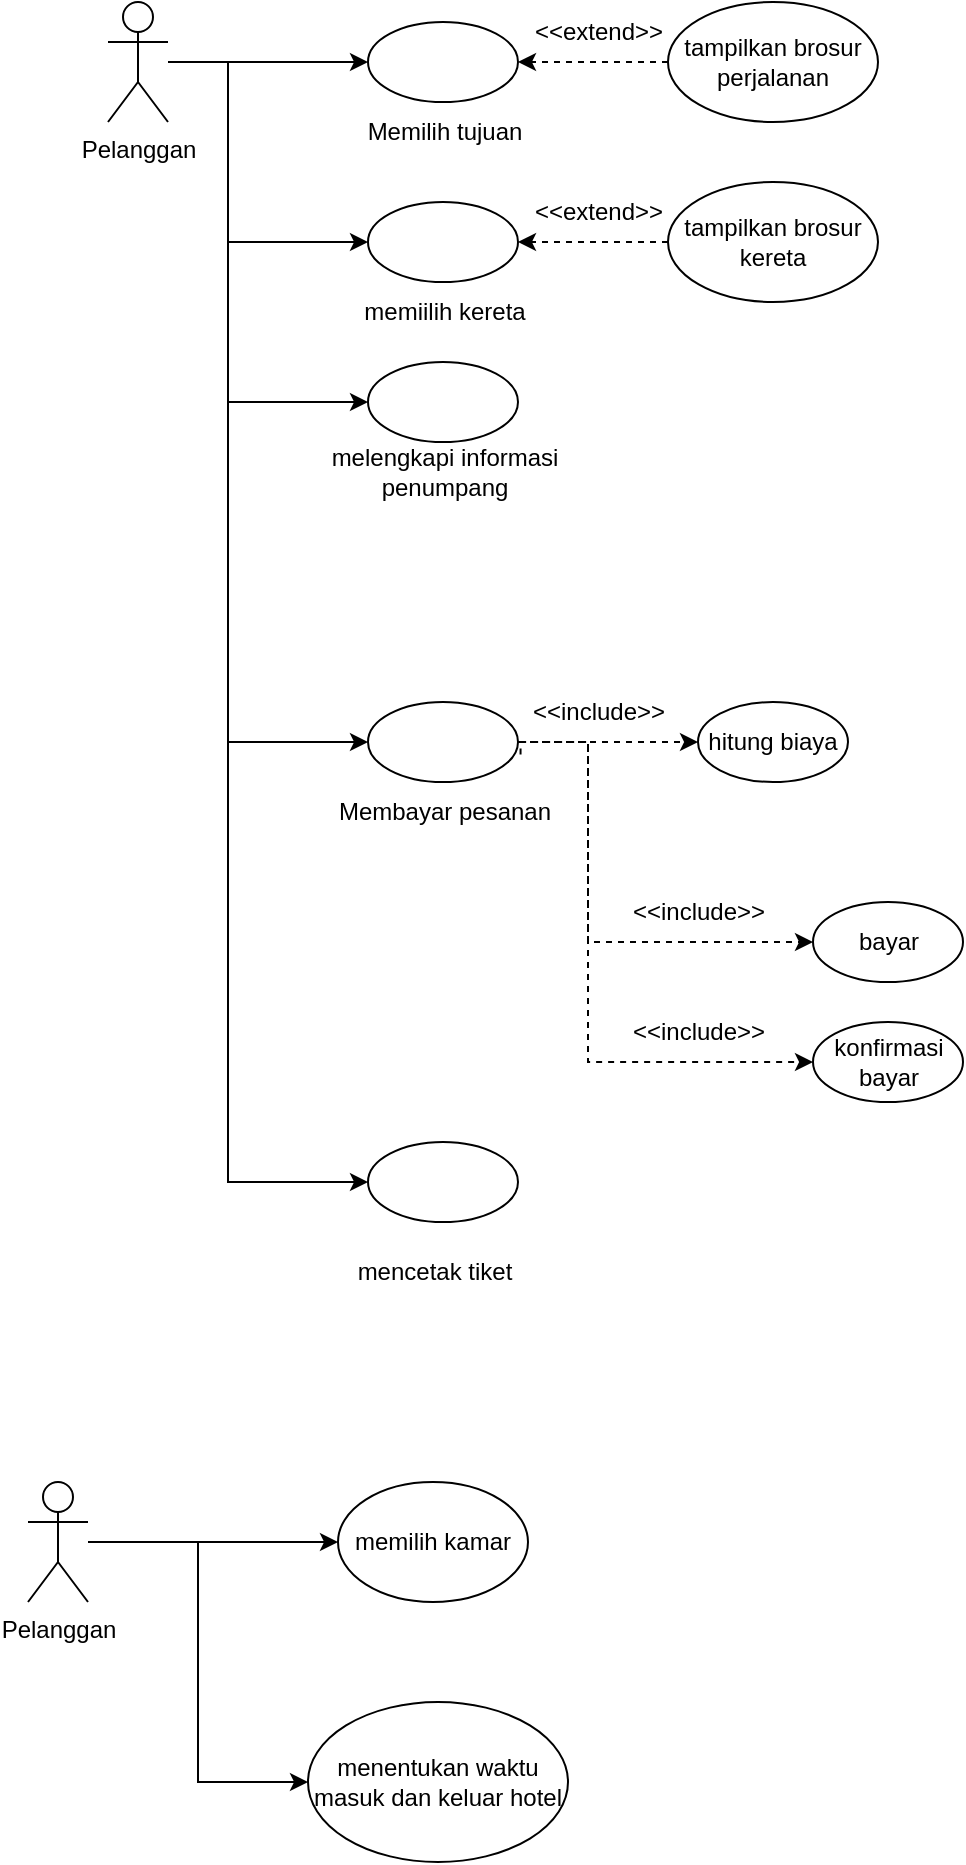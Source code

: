 <mxfile version="20.8.16" type="device"><diagram name="Page-1" id="2lRKSkKBEEt-QTh4MV87"><mxGraphModel dx="978" dy="582" grid="1" gridSize="10" guides="1" tooltips="1" connect="1" arrows="1" fold="1" page="1" pageScale="1" pageWidth="850" pageHeight="1100" math="0" shadow="0"><root><mxCell id="0"/><mxCell id="1" parent="0"/><mxCell id="H2kAUSLCkZhXaszbxPIh-3" value="" style="edgeStyle=orthogonalEdgeStyle;rounded=0;orthogonalLoop=1;jettySize=auto;html=1;" edge="1" parent="1" source="H2kAUSLCkZhXaszbxPIh-1" target="H2kAUSLCkZhXaszbxPIh-2"><mxGeometry relative="1" as="geometry"/></mxCell><mxCell id="H2kAUSLCkZhXaszbxPIh-10" style="edgeStyle=orthogonalEdgeStyle;rounded=0;orthogonalLoop=1;jettySize=auto;html=1;entryX=0;entryY=0.5;entryDx=0;entryDy=0;" edge="1" parent="1" source="H2kAUSLCkZhXaszbxPIh-1" target="H2kAUSLCkZhXaszbxPIh-5"><mxGeometry relative="1" as="geometry"><Array as="points"><mxPoint x="250" y="240"/><mxPoint x="250" y="330"/></Array></mxGeometry></mxCell><mxCell id="H2kAUSLCkZhXaszbxPIh-16" style="edgeStyle=orthogonalEdgeStyle;rounded=0;orthogonalLoop=1;jettySize=auto;html=1;entryX=0;entryY=0.5;entryDx=0;entryDy=0;" edge="1" parent="1" source="H2kAUSLCkZhXaszbxPIh-1" target="H2kAUSLCkZhXaszbxPIh-14"><mxGeometry relative="1" as="geometry"><Array as="points"><mxPoint x="250" y="240"/><mxPoint x="250" y="580"/></Array></mxGeometry></mxCell><mxCell id="H2kAUSLCkZhXaszbxPIh-1" value="Pelanggan" style="shape=umlActor;verticalLabelPosition=bottom;verticalAlign=top;html=1;outlineConnect=0;" vertex="1" parent="1"><mxGeometry x="190" y="210" width="30" height="60" as="geometry"/></mxCell><mxCell id="H2kAUSLCkZhXaszbxPIh-2" value="" style="ellipse;whiteSpace=wrap;html=1;" vertex="1" parent="1"><mxGeometry x="320" y="220" width="75" height="40" as="geometry"/></mxCell><mxCell id="H2kAUSLCkZhXaszbxPIh-4" value="Memilih tujuan" style="text;html=1;align=center;verticalAlign=middle;resizable=0;points=[];autosize=1;strokeColor=none;fillColor=none;" vertex="1" parent="1"><mxGeometry x="307.5" y="260" width="100" height="30" as="geometry"/></mxCell><mxCell id="H2kAUSLCkZhXaszbxPIh-5" value="" style="ellipse;whiteSpace=wrap;html=1;" vertex="1" parent="1"><mxGeometry x="320" y="310" width="75" height="40" as="geometry"/></mxCell><mxCell id="H2kAUSLCkZhXaszbxPIh-6" value="memiilih kereta" style="text;html=1;align=center;verticalAlign=middle;resizable=0;points=[];autosize=1;strokeColor=none;fillColor=none;" vertex="1" parent="1"><mxGeometry x="307.5" y="350" width="100" height="30" as="geometry"/></mxCell><mxCell id="H2kAUSLCkZhXaszbxPIh-7" value="tampilkan brosur perjalanan" style="ellipse;whiteSpace=wrap;html=1;" vertex="1" parent="1"><mxGeometry x="470" y="210" width="105" height="60" as="geometry"/></mxCell><mxCell id="H2kAUSLCkZhXaszbxPIh-8" value="" style="endArrow=classic;html=1;rounded=0;dashed=1;exitX=0;exitY=0.5;exitDx=0;exitDy=0;entryX=1;entryY=0.5;entryDx=0;entryDy=0;" edge="1" parent="1" source="H2kAUSLCkZhXaszbxPIh-7" target="H2kAUSLCkZhXaszbxPIh-2"><mxGeometry width="50" height="50" relative="1" as="geometry"><mxPoint x="400" y="190" as="sourcePoint"/><mxPoint x="390" y="190" as="targetPoint"/></mxGeometry></mxCell><mxCell id="H2kAUSLCkZhXaszbxPIh-9" value="&amp;lt;&amp;lt;extend&amp;gt;&amp;gt;" style="text;html=1;align=center;verticalAlign=middle;resizable=0;points=[];autosize=1;strokeColor=none;fillColor=none;" vertex="1" parent="1"><mxGeometry x="390" y="210" width="90" height="30" as="geometry"/></mxCell><mxCell id="H2kAUSLCkZhXaszbxPIh-11" value="tampilkan brosur kereta" style="ellipse;whiteSpace=wrap;html=1;" vertex="1" parent="1"><mxGeometry x="470" y="300" width="105" height="60" as="geometry"/></mxCell><mxCell id="H2kAUSLCkZhXaszbxPIh-12" value="" style="endArrow=classic;html=1;rounded=0;dashed=1;exitX=0;exitY=0.5;exitDx=0;exitDy=0;entryX=1;entryY=0.5;entryDx=0;entryDy=0;" edge="1" parent="1" source="H2kAUSLCkZhXaszbxPIh-11" target="H2kAUSLCkZhXaszbxPIh-5"><mxGeometry width="50" height="50" relative="1" as="geometry"><mxPoint x="430" y="290" as="sourcePoint"/><mxPoint x="425" y="340" as="targetPoint"/></mxGeometry></mxCell><mxCell id="H2kAUSLCkZhXaszbxPIh-13" value="&amp;lt;&amp;lt;extend&amp;gt;&amp;gt;" style="text;html=1;align=center;verticalAlign=middle;resizable=0;points=[];autosize=1;strokeColor=none;fillColor=none;" vertex="1" parent="1"><mxGeometry x="390" y="300" width="90" height="30" as="geometry"/></mxCell><mxCell id="H2kAUSLCkZhXaszbxPIh-19" value="" style="edgeStyle=orthogonalEdgeStyle;rounded=0;orthogonalLoop=1;jettySize=auto;html=1;entryX=0;entryY=0.5;entryDx=0;entryDy=0;dashed=1;" edge="1" parent="1" source="H2kAUSLCkZhXaszbxPIh-14" target="H2kAUSLCkZhXaszbxPIh-17"><mxGeometry relative="1" as="geometry"/></mxCell><mxCell id="H2kAUSLCkZhXaszbxPIh-14" value="" style="ellipse;whiteSpace=wrap;html=1;" vertex="1" parent="1"><mxGeometry x="320" y="560" width="75" height="40" as="geometry"/></mxCell><mxCell id="H2kAUSLCkZhXaszbxPIh-15" value="Membayar pesanan" style="text;html=1;align=center;verticalAlign=middle;resizable=0;points=[];autosize=1;strokeColor=none;fillColor=none;" vertex="1" parent="1"><mxGeometry x="292.5" y="600" width="130" height="30" as="geometry"/></mxCell><mxCell id="H2kAUSLCkZhXaszbxPIh-17" value="hitung biaya" style="ellipse;whiteSpace=wrap;html=1;" vertex="1" parent="1"><mxGeometry x="485" y="560" width="75" height="40" as="geometry"/></mxCell><mxCell id="H2kAUSLCkZhXaszbxPIh-20" value="&amp;lt;&amp;lt;include&amp;gt;&amp;gt;" style="text;html=1;align=center;verticalAlign=middle;resizable=0;points=[];autosize=1;strokeColor=none;fillColor=none;" vertex="1" parent="1"><mxGeometry x="390" y="550" width="90" height="30" as="geometry"/></mxCell><mxCell id="H2kAUSLCkZhXaszbxPIh-21" value="" style="edgeStyle=orthogonalEdgeStyle;rounded=0;orthogonalLoop=1;jettySize=auto;html=1;entryX=0;entryY=0.5;entryDx=0;entryDy=0;dashed=1;exitX=1;exitY=0.5;exitDx=0;exitDy=0;" edge="1" parent="1" target="H2kAUSLCkZhXaszbxPIh-22" source="H2kAUSLCkZhXaszbxPIh-14"><mxGeometry relative="1" as="geometry"><mxPoint x="395" y="680" as="sourcePoint"/><Array as="points"><mxPoint x="430" y="580"/><mxPoint x="430" y="680"/></Array></mxGeometry></mxCell><mxCell id="H2kAUSLCkZhXaszbxPIh-22" value="bayar" style="ellipse;whiteSpace=wrap;html=1;" vertex="1" parent="1"><mxGeometry x="542.5" y="660" width="75" height="40" as="geometry"/></mxCell><mxCell id="H2kAUSLCkZhXaszbxPIh-24" value="&amp;lt;&amp;lt;include&amp;gt;&amp;gt;" style="text;html=1;align=center;verticalAlign=middle;resizable=0;points=[];autosize=1;strokeColor=none;fillColor=none;" vertex="1" parent="1"><mxGeometry x="440" y="650" width="90" height="30" as="geometry"/></mxCell><mxCell id="H2kAUSLCkZhXaszbxPIh-25" value="" style="edgeStyle=orthogonalEdgeStyle;rounded=0;orthogonalLoop=1;jettySize=auto;html=1;entryX=0;entryY=0.5;entryDx=0;entryDy=0;dashed=1;exitX=1.017;exitY=0.656;exitDx=0;exitDy=0;exitPerimeter=0;" edge="1" parent="1" target="H2kAUSLCkZhXaszbxPIh-26" source="H2kAUSLCkZhXaszbxPIh-14"><mxGeometry relative="1" as="geometry"><mxPoint x="395" y="640" as="sourcePoint"/><Array as="points"><mxPoint x="396" y="580"/><mxPoint x="430" y="580"/><mxPoint x="430" y="740"/></Array></mxGeometry></mxCell><mxCell id="H2kAUSLCkZhXaszbxPIh-26" value="konfirmasi bayar" style="ellipse;whiteSpace=wrap;html=1;" vertex="1" parent="1"><mxGeometry x="542.5" y="720" width="75" height="40" as="geometry"/></mxCell><mxCell id="H2kAUSLCkZhXaszbxPIh-27" value="&amp;lt;&amp;lt;include&amp;gt;&amp;gt;" style="text;html=1;align=center;verticalAlign=middle;resizable=0;points=[];autosize=1;strokeColor=none;fillColor=none;" vertex="1" parent="1"><mxGeometry x="440" y="710" width="90" height="30" as="geometry"/></mxCell><mxCell id="H2kAUSLCkZhXaszbxPIh-30" value="" style="edgeStyle=orthogonalEdgeStyle;rounded=0;orthogonalLoop=1;jettySize=auto;html=1;entryX=0;entryY=0.5;entryDx=0;entryDy=0;" edge="1" parent="1" target="H2kAUSLCkZhXaszbxPIh-31"><mxGeometry relative="1" as="geometry"><mxPoint x="220" y="240" as="sourcePoint"/><Array as="points"><mxPoint x="250" y="240"/><mxPoint x="250" y="800"/></Array></mxGeometry></mxCell><mxCell id="H2kAUSLCkZhXaszbxPIh-31" value="" style="ellipse;whiteSpace=wrap;html=1;" vertex="1" parent="1"><mxGeometry x="320" y="780" width="75" height="40" as="geometry"/></mxCell><mxCell id="H2kAUSLCkZhXaszbxPIh-33" style="edgeStyle=orthogonalEdgeStyle;rounded=0;orthogonalLoop=1;jettySize=auto;html=1;entryX=0;entryY=0.5;entryDx=0;entryDy=0;" edge="1" parent="1" target="H2kAUSLCkZhXaszbxPIh-34"><mxGeometry relative="1" as="geometry"><mxPoint x="220" y="240" as="sourcePoint"/><Array as="points"><mxPoint x="250" y="240"/><mxPoint x="250" y="410"/></Array></mxGeometry></mxCell><mxCell id="H2kAUSLCkZhXaszbxPIh-34" value="" style="ellipse;whiteSpace=wrap;html=1;" vertex="1" parent="1"><mxGeometry x="320" y="390" width="75" height="40" as="geometry"/></mxCell><mxCell id="H2kAUSLCkZhXaszbxPIh-35" value="melengkapi informasi&lt;br&gt;penumpang" style="text;html=1;align=center;verticalAlign=middle;resizable=0;points=[];autosize=1;strokeColor=none;fillColor=none;" vertex="1" parent="1"><mxGeometry x="287.5" y="425" width="140" height="40" as="geometry"/></mxCell><mxCell id="H2kAUSLCkZhXaszbxPIh-36" value="mencetak tiket" style="text;html=1;align=center;verticalAlign=middle;resizable=0;points=[];autosize=1;strokeColor=none;fillColor=none;" vertex="1" parent="1"><mxGeometry x="302.5" y="830" width="100" height="30" as="geometry"/></mxCell><mxCell id="H2kAUSLCkZhXaszbxPIh-39" value="" style="edgeStyle=orthogonalEdgeStyle;rounded=0;orthogonalLoop=1;jettySize=auto;html=1;entryX=0;entryY=0.5;entryDx=0;entryDy=0;" edge="1" parent="1" source="H2kAUSLCkZhXaszbxPIh-37" target="H2kAUSLCkZhXaszbxPIh-40"><mxGeometry relative="1" as="geometry"><mxPoint x="235" y="980" as="targetPoint"/></mxGeometry></mxCell><mxCell id="H2kAUSLCkZhXaszbxPIh-43" style="edgeStyle=orthogonalEdgeStyle;rounded=0;orthogonalLoop=1;jettySize=auto;html=1;entryX=0;entryY=0.5;entryDx=0;entryDy=0;" edge="1" parent="1" source="H2kAUSLCkZhXaszbxPIh-37" target="H2kAUSLCkZhXaszbxPIh-42"><mxGeometry relative="1" as="geometry"/></mxCell><mxCell id="H2kAUSLCkZhXaszbxPIh-37" value="Pelanggan" style="shape=umlActor;verticalLabelPosition=bottom;verticalAlign=top;html=1;outlineConnect=0;" vertex="1" parent="1"><mxGeometry x="150" y="950" width="30" height="60" as="geometry"/></mxCell><mxCell id="H2kAUSLCkZhXaszbxPIh-40" value="memilih kamar" style="ellipse;whiteSpace=wrap;html=1;" vertex="1" parent="1"><mxGeometry x="305" y="950" width="95" height="60" as="geometry"/></mxCell><mxCell id="H2kAUSLCkZhXaszbxPIh-42" value="menentukan waktu masuk dan keluar hotel" style="ellipse;whiteSpace=wrap;html=1;" vertex="1" parent="1"><mxGeometry x="290" y="1060" width="130" height="80" as="geometry"/></mxCell></root></mxGraphModel></diagram></mxfile>